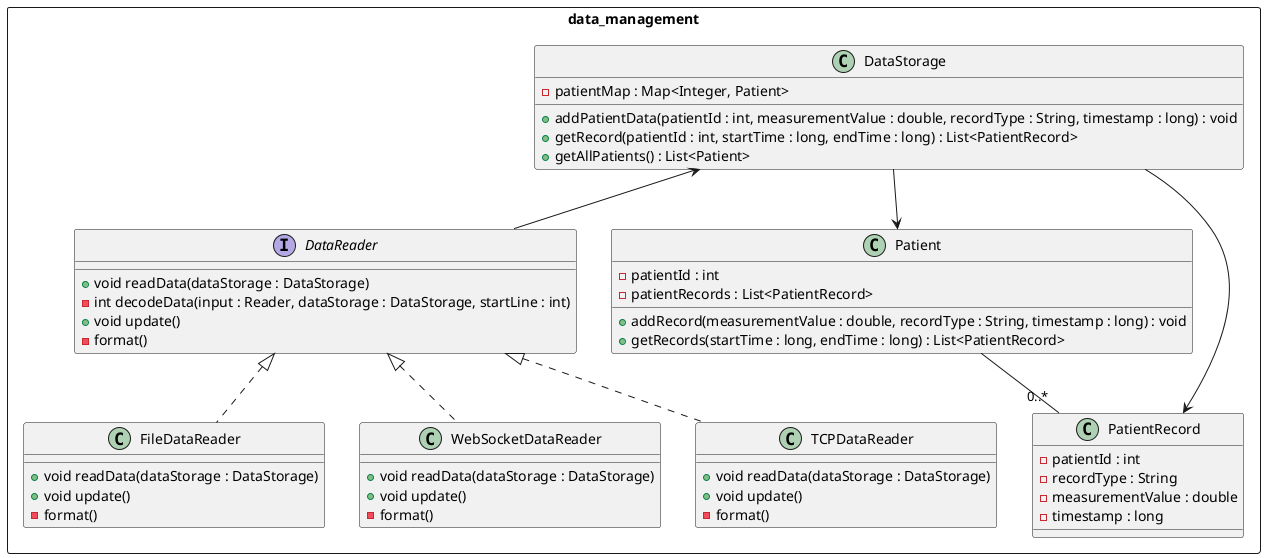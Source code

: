 @startuml Data Management Class Diagram
'data_management package

rectangle "data_management" as DM {

    interface "DataReader" as DL {
        + void readData(dataStorage : DataStorage)
        - int decodeData(input : Reader, dataStorage : DataStorage, startLine : int)
        + void update()
        - format()
    }

    DS <-- DL

    class "FileDataReader" as FDL {
        + void readData(dataStorage : DataStorage)
        + void update()
        - format()
    }

    class "WebSocketDataReader" as WSDR {
        + void readData(dataStorage : DataStorage)
        + void update()
        - format()
    }

    class "TCPDataReader" as TDR {
        + void readData(dataStorage : DataStorage)
        + void update()
        - format()
    }

    DL <|.. FDL
    DL <|.. WSDR
    DL <|.. TDR

    class "DataStorage" as DS {
        - patientMap : Map<Integer, Patient>
        + addPatientData(patientId : int, measurementValue : double, recordType : String, timestamp : long) : void
        + getRecord(patientId : int, startTime : long, endTime : long) : List<PatientRecord>
        + getAllPatients() : List<Patient>
    }

    class "Patient" as P {
        - patientId : int
        - patientRecords : List<PatientRecord>
        + addRecord(measurementValue : double, recordType : String, timestamp : long) : void
        + getRecords(startTime : long, endTime : long) : List<PatientRecord>
    }

    class "PatientRecord" as PR {
        - patientId : int
        - recordType : String
        - measurementValue : double
        - timestamp : long
        '+getters
    }

    DS --> P
    P -- "0..*" PR
    DS --> PR
}   

@enduml